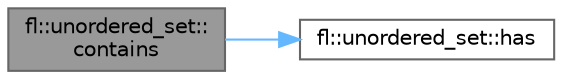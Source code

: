 digraph "fl::unordered_set::contains"
{
 // INTERACTIVE_SVG=YES
 // LATEX_PDF_SIZE
  bgcolor="transparent";
  edge [fontname=Helvetica,fontsize=10,labelfontname=Helvetica,labelfontsize=10];
  node [fontname=Helvetica,fontsize=10,shape=box,height=0.2,width=0.4];
  rankdir="LR";
  Node1 [id="Node000001",label="fl::unordered_set::\lcontains",height=0.2,width=0.4,color="gray40", fillcolor="grey60", style="filled", fontcolor="black",tooltip=" "];
  Node1 -> Node2 [id="edge1_Node000001_Node000002",color="steelblue1",style="solid",tooltip=" "];
  Node2 [id="Node000002",label="fl::unordered_set::has",height=0.2,width=0.4,color="grey40", fillcolor="white", style="filled",URL="$dd/d07/classfl_1_1unordered__set_aeee4704442e50b29a5e3b36827fed71a.html#aeee4704442e50b29a5e3b36827fed71a",tooltip=" "];
}
